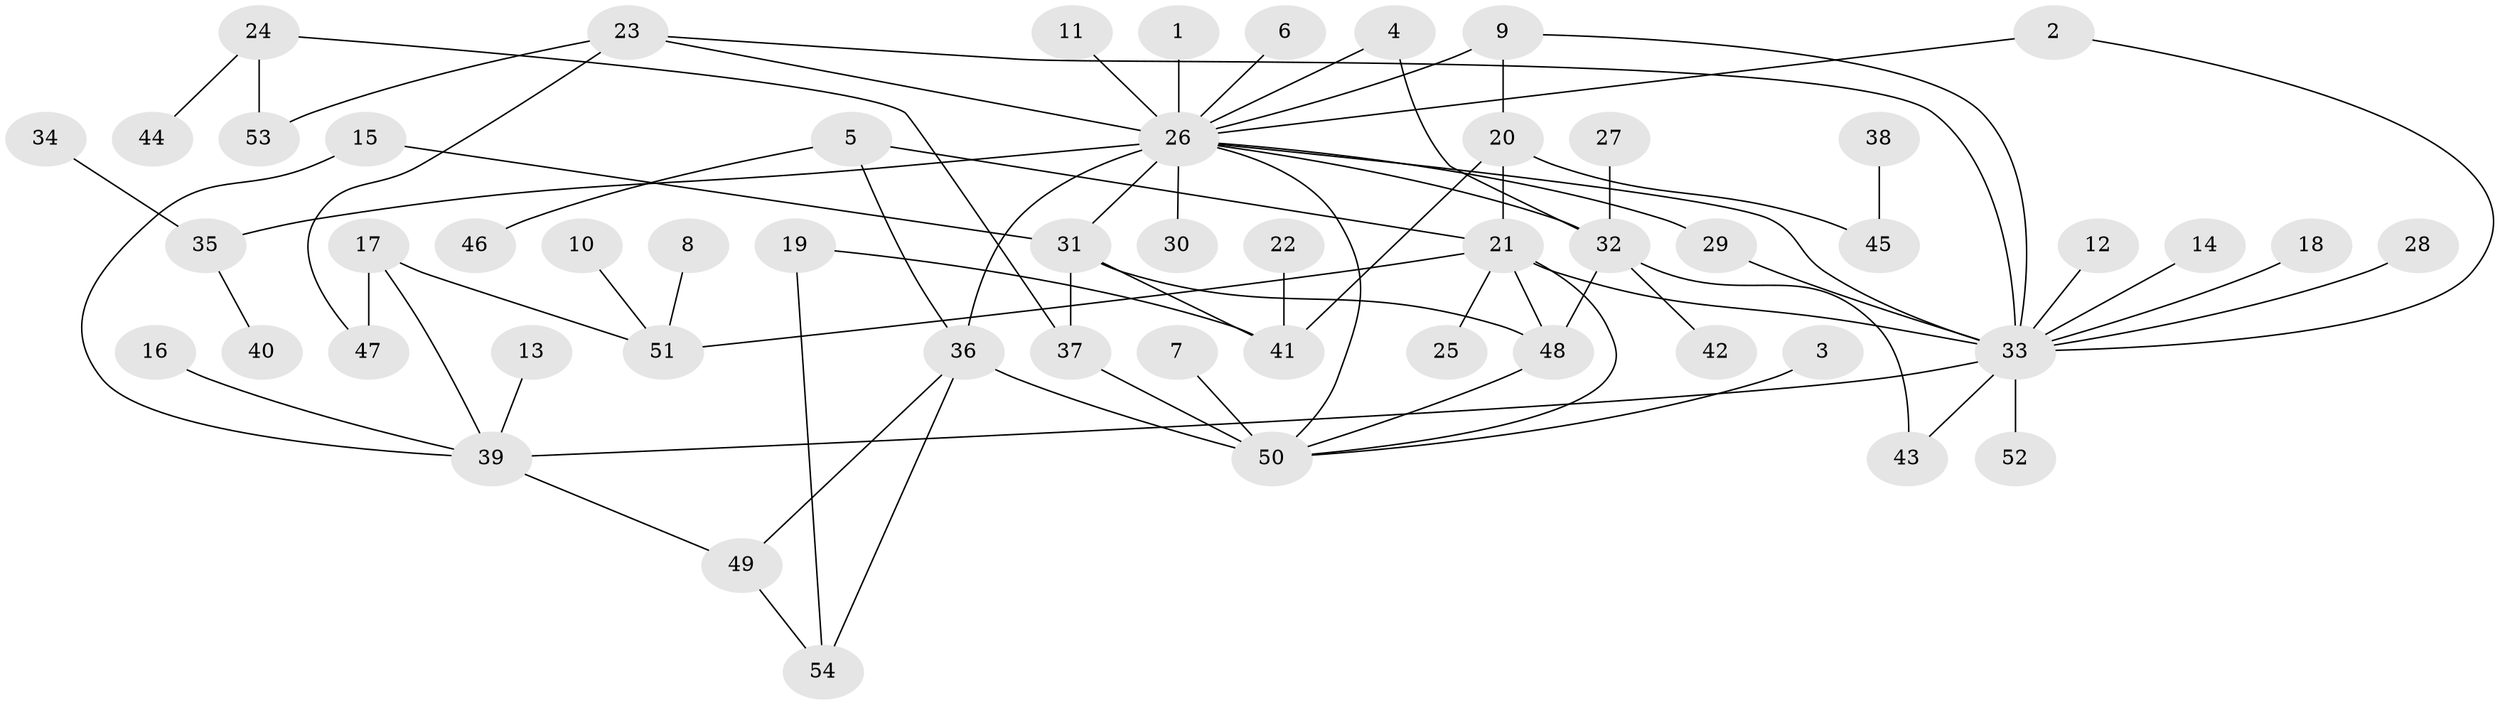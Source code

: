 // original degree distribution, {22: 0.007462686567164179, 16: 0.007462686567164179, 7: 0.014925373134328358, 10: 0.014925373134328358, 3: 0.12686567164179105, 8: 0.007462686567164179, 4: 0.05223880597014925, 6: 0.014925373134328358, 9: 0.007462686567164179, 12: 0.007462686567164179, 1: 0.5298507462686567, 2: 0.20149253731343283, 5: 0.007462686567164179}
// Generated by graph-tools (version 1.1) at 2025/36/03/04/25 23:36:45]
// undirected, 54 vertices, 75 edges
graph export_dot {
  node [color=gray90,style=filled];
  1;
  2;
  3;
  4;
  5;
  6;
  7;
  8;
  9;
  10;
  11;
  12;
  13;
  14;
  15;
  16;
  17;
  18;
  19;
  20;
  21;
  22;
  23;
  24;
  25;
  26;
  27;
  28;
  29;
  30;
  31;
  32;
  33;
  34;
  35;
  36;
  37;
  38;
  39;
  40;
  41;
  42;
  43;
  44;
  45;
  46;
  47;
  48;
  49;
  50;
  51;
  52;
  53;
  54;
  1 -- 26 [weight=1.0];
  2 -- 26 [weight=1.0];
  2 -- 33 [weight=1.0];
  3 -- 50 [weight=1.0];
  4 -- 26 [weight=1.0];
  4 -- 32 [weight=1.0];
  5 -- 21 [weight=1.0];
  5 -- 36 [weight=1.0];
  5 -- 46 [weight=1.0];
  6 -- 26 [weight=1.0];
  7 -- 50 [weight=1.0];
  8 -- 51 [weight=1.0];
  9 -- 20 [weight=1.0];
  9 -- 26 [weight=1.0];
  9 -- 33 [weight=1.0];
  10 -- 51 [weight=1.0];
  11 -- 26 [weight=1.0];
  12 -- 33 [weight=1.0];
  13 -- 39 [weight=1.0];
  14 -- 33 [weight=1.0];
  15 -- 31 [weight=1.0];
  15 -- 39 [weight=1.0];
  16 -- 39 [weight=1.0];
  17 -- 39 [weight=1.0];
  17 -- 47 [weight=1.0];
  17 -- 51 [weight=1.0];
  18 -- 33 [weight=1.0];
  19 -- 41 [weight=1.0];
  19 -- 54 [weight=1.0];
  20 -- 21 [weight=1.0];
  20 -- 41 [weight=1.0];
  20 -- 45 [weight=1.0];
  21 -- 25 [weight=1.0];
  21 -- 33 [weight=1.0];
  21 -- 48 [weight=1.0];
  21 -- 50 [weight=1.0];
  21 -- 51 [weight=1.0];
  22 -- 41 [weight=1.0];
  23 -- 26 [weight=1.0];
  23 -- 33 [weight=1.0];
  23 -- 47 [weight=1.0];
  23 -- 53 [weight=1.0];
  24 -- 37 [weight=1.0];
  24 -- 44 [weight=1.0];
  24 -- 53 [weight=1.0];
  26 -- 29 [weight=1.0];
  26 -- 30 [weight=1.0];
  26 -- 31 [weight=2.0];
  26 -- 32 [weight=1.0];
  26 -- 33 [weight=1.0];
  26 -- 35 [weight=1.0];
  26 -- 36 [weight=2.0];
  26 -- 50 [weight=1.0];
  27 -- 32 [weight=1.0];
  28 -- 33 [weight=1.0];
  29 -- 33 [weight=1.0];
  31 -- 37 [weight=1.0];
  31 -- 41 [weight=1.0];
  31 -- 48 [weight=1.0];
  32 -- 42 [weight=1.0];
  32 -- 43 [weight=1.0];
  32 -- 48 [weight=2.0];
  33 -- 39 [weight=1.0];
  33 -- 43 [weight=1.0];
  33 -- 52 [weight=1.0];
  34 -- 35 [weight=1.0];
  35 -- 40 [weight=1.0];
  36 -- 49 [weight=1.0];
  36 -- 50 [weight=2.0];
  36 -- 54 [weight=1.0];
  37 -- 50 [weight=1.0];
  38 -- 45 [weight=1.0];
  39 -- 49 [weight=1.0];
  48 -- 50 [weight=1.0];
  49 -- 54 [weight=1.0];
}
